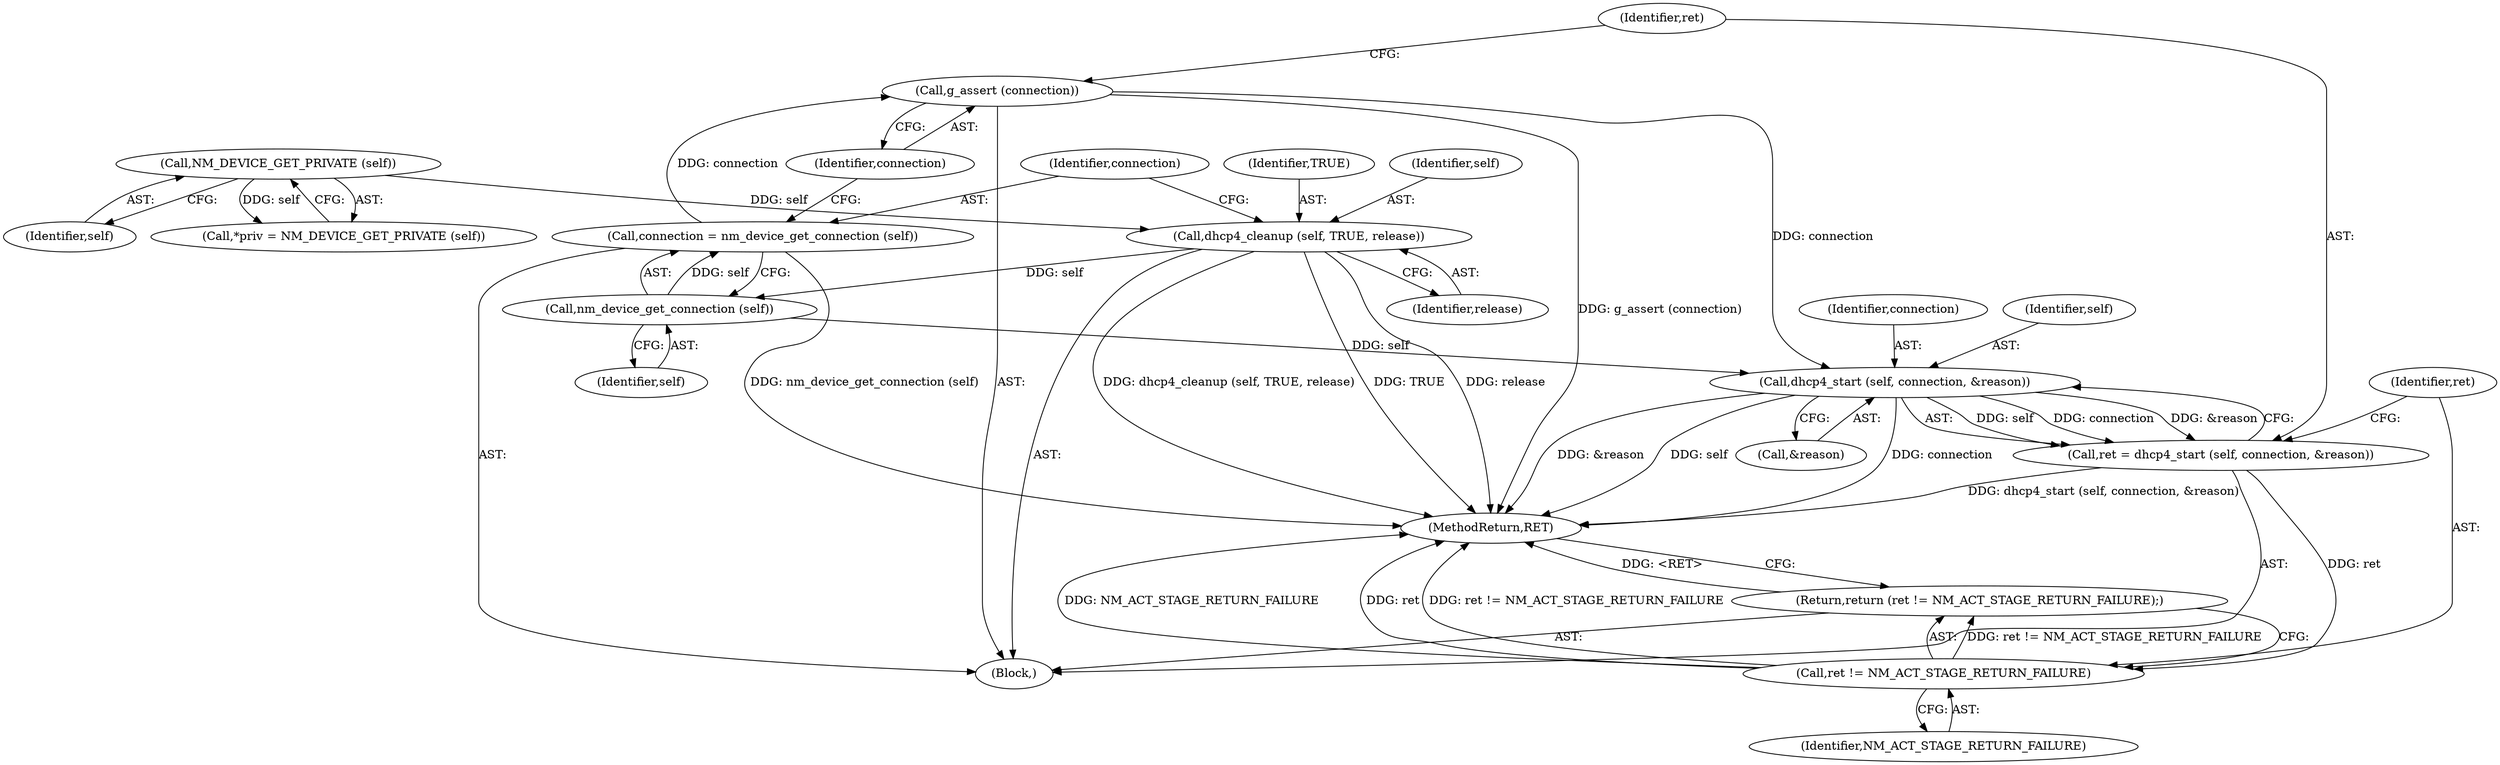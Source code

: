 digraph "0_NetworkManager_d5fc88e573fa58b93034b04d35a2454f5d28cad9@API" {
"1005374" [label="(Call,g_assert (connection))"];
"1005370" [label="(Call,connection = nm_device_get_connection (self))"];
"1005372" [label="(Call,nm_device_get_connection (self))"];
"1005366" [label="(Call,dhcp4_cleanup (self, TRUE, release))"];
"1005351" [label="(Call,NM_DEVICE_GET_PRIVATE (self))"];
"1005378" [label="(Call,dhcp4_start (self, connection, &reason))"];
"1005376" [label="(Call,ret = dhcp4_start (self, connection, &reason))"];
"1005384" [label="(Call,ret != NM_ACT_STAGE_RETURN_FAILURE)"];
"1005383" [label="(Return,return (ret != NM_ACT_STAGE_RETURN_FAILURE);)"];
"1005373" [label="(Identifier,self)"];
"1005366" [label="(Call,dhcp4_cleanup (self, TRUE, release))"];
"1005381" [label="(Call,&reason)"];
"1005370" [label="(Call,connection = nm_device_get_connection (self))"];
"1005379" [label="(Identifier,self)"];
"1005380" [label="(Identifier,connection)"];
"1005369" [label="(Identifier,release)"];
"1005367" [label="(Identifier,self)"];
"1005374" [label="(Call,g_assert (connection))"];
"1005383" [label="(Return,return (ret != NM_ACT_STAGE_RETURN_FAILURE);)"];
"1005375" [label="(Identifier,connection)"];
"1005347" [label="(Block,)"];
"1005386" [label="(Identifier,NM_ACT_STAGE_RETURN_FAILURE)"];
"1005349" [label="(Call,*priv = NM_DEVICE_GET_PRIVATE (self))"];
"1005351" [label="(Call,NM_DEVICE_GET_PRIVATE (self))"];
"1005372" [label="(Call,nm_device_get_connection (self))"];
"1005378" [label="(Call,dhcp4_start (self, connection, &reason))"];
"1005371" [label="(Identifier,connection)"];
"1007368" [label="(MethodReturn,RET)"];
"1005384" [label="(Call,ret != NM_ACT_STAGE_RETURN_FAILURE)"];
"1005385" [label="(Identifier,ret)"];
"1005377" [label="(Identifier,ret)"];
"1005368" [label="(Identifier,TRUE)"];
"1005352" [label="(Identifier,self)"];
"1005376" [label="(Call,ret = dhcp4_start (self, connection, &reason))"];
"1005374" -> "1005347"  [label="AST: "];
"1005374" -> "1005375"  [label="CFG: "];
"1005375" -> "1005374"  [label="AST: "];
"1005377" -> "1005374"  [label="CFG: "];
"1005374" -> "1007368"  [label="DDG: g_assert (connection)"];
"1005370" -> "1005374"  [label="DDG: connection"];
"1005374" -> "1005378"  [label="DDG: connection"];
"1005370" -> "1005347"  [label="AST: "];
"1005370" -> "1005372"  [label="CFG: "];
"1005371" -> "1005370"  [label="AST: "];
"1005372" -> "1005370"  [label="AST: "];
"1005375" -> "1005370"  [label="CFG: "];
"1005370" -> "1007368"  [label="DDG: nm_device_get_connection (self)"];
"1005372" -> "1005370"  [label="DDG: self"];
"1005372" -> "1005373"  [label="CFG: "];
"1005373" -> "1005372"  [label="AST: "];
"1005366" -> "1005372"  [label="DDG: self"];
"1005372" -> "1005378"  [label="DDG: self"];
"1005366" -> "1005347"  [label="AST: "];
"1005366" -> "1005369"  [label="CFG: "];
"1005367" -> "1005366"  [label="AST: "];
"1005368" -> "1005366"  [label="AST: "];
"1005369" -> "1005366"  [label="AST: "];
"1005371" -> "1005366"  [label="CFG: "];
"1005366" -> "1007368"  [label="DDG: release"];
"1005366" -> "1007368"  [label="DDG: dhcp4_cleanup (self, TRUE, release)"];
"1005366" -> "1007368"  [label="DDG: TRUE"];
"1005351" -> "1005366"  [label="DDG: self"];
"1005351" -> "1005349"  [label="AST: "];
"1005351" -> "1005352"  [label="CFG: "];
"1005352" -> "1005351"  [label="AST: "];
"1005349" -> "1005351"  [label="CFG: "];
"1005351" -> "1005349"  [label="DDG: self"];
"1005378" -> "1005376"  [label="AST: "];
"1005378" -> "1005381"  [label="CFG: "];
"1005379" -> "1005378"  [label="AST: "];
"1005380" -> "1005378"  [label="AST: "];
"1005381" -> "1005378"  [label="AST: "];
"1005376" -> "1005378"  [label="CFG: "];
"1005378" -> "1007368"  [label="DDG: &reason"];
"1005378" -> "1007368"  [label="DDG: self"];
"1005378" -> "1007368"  [label="DDG: connection"];
"1005378" -> "1005376"  [label="DDG: self"];
"1005378" -> "1005376"  [label="DDG: connection"];
"1005378" -> "1005376"  [label="DDG: &reason"];
"1005376" -> "1005347"  [label="AST: "];
"1005377" -> "1005376"  [label="AST: "];
"1005385" -> "1005376"  [label="CFG: "];
"1005376" -> "1007368"  [label="DDG: dhcp4_start (self, connection, &reason)"];
"1005376" -> "1005384"  [label="DDG: ret"];
"1005384" -> "1005383"  [label="AST: "];
"1005384" -> "1005386"  [label="CFG: "];
"1005385" -> "1005384"  [label="AST: "];
"1005386" -> "1005384"  [label="AST: "];
"1005383" -> "1005384"  [label="CFG: "];
"1005384" -> "1007368"  [label="DDG: ret != NM_ACT_STAGE_RETURN_FAILURE"];
"1005384" -> "1007368"  [label="DDG: NM_ACT_STAGE_RETURN_FAILURE"];
"1005384" -> "1007368"  [label="DDG: ret"];
"1005384" -> "1005383"  [label="DDG: ret != NM_ACT_STAGE_RETURN_FAILURE"];
"1005383" -> "1005347"  [label="AST: "];
"1007368" -> "1005383"  [label="CFG: "];
"1005383" -> "1007368"  [label="DDG: <RET>"];
}
